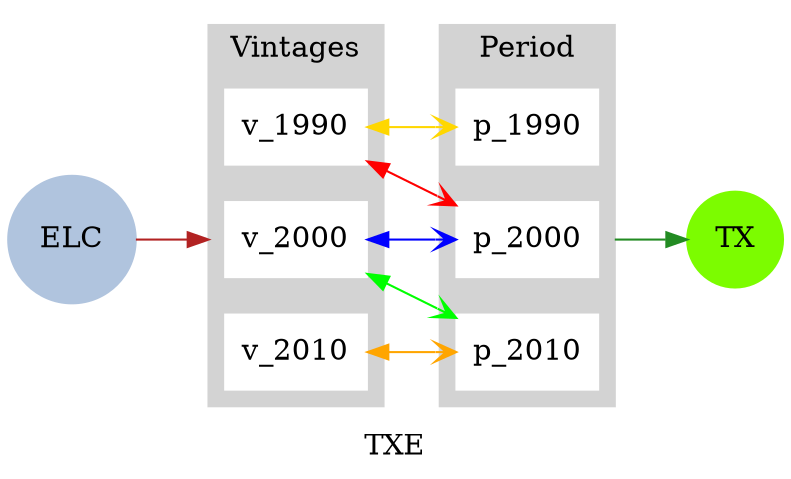 strict digraph model {
	label = "TXE" ;

	bgcolor     = "transparent" ;
	color       = "black" ;
	compound    = "True" ;
	concentrate = "True" ;
	rankdir     = "LR" ;
	splines     = "False" ;

	node [ shape="box", style="filled" ];

	edge [
	  arrowhead  = "vee",
	  decorate   = "True",
	  dir        = "both",
	  fontsize   = "8",
	  label      = "   ",
	  labelfloat = "false",
	  labelfontcolor = "lightgreen",
	  len        = "2",
	  weight     = "0.5"
	];

	subgraph cluster_vintage {
		label = "Vintages" ;

		color = "lightgrey" ;
		style = "filled";
		href  = "../simple_model.svg" ;

		node [ color="white" ]

		"v_1990" ;
		"v_2000" ;
		"v_2010" ;
	}

	subgraph cluster_period {
		label = "Period" ;
		color = "lightgrey" ;
		style = "filled" ;
		href  = "../simple_model.svg" ;

		node [ color="white" ]

		"p_1990" ;
		"p_2000" ;
		"p_2010" ;
	}

	subgraph energy_carriers {
		node [ shape="circle" ] ;

	  // Beginning nodes
		"TX" [ color="lawngreen", href="../commodities/commodity_TX.svg" ] ;

	  // Ending nodes
		"ELC" [ color="lightsteelblue", href="../commodities/commodity_ELC.svg" ] ;
	}

	subgraph external_edges {
		edge [ arrowhead="normal", dir="forward" ] ;

		"ELC"    -> "v_2000" [ color="firebrick", lhead="cluster_vintage" ] ;
		"p_2000" -> "TX"     [ color="forestgreen", ltail="cluster_period" ] ;
	}

	subgraph internal_edges {
		// edges between vintages and periods
		"v_1990" -> "p_1990" [ color="gold" ] ;
		"v_1990" -> "p_2000" [ color="red" ] ;
		"v_2000" -> "p_2000" [ color="blue" ] ;
		"v_2000" -> "p_2010" [ color="green" ] ;
		"v_2010" -> "p_2010" [ color="orange" ] ;
	}
}
